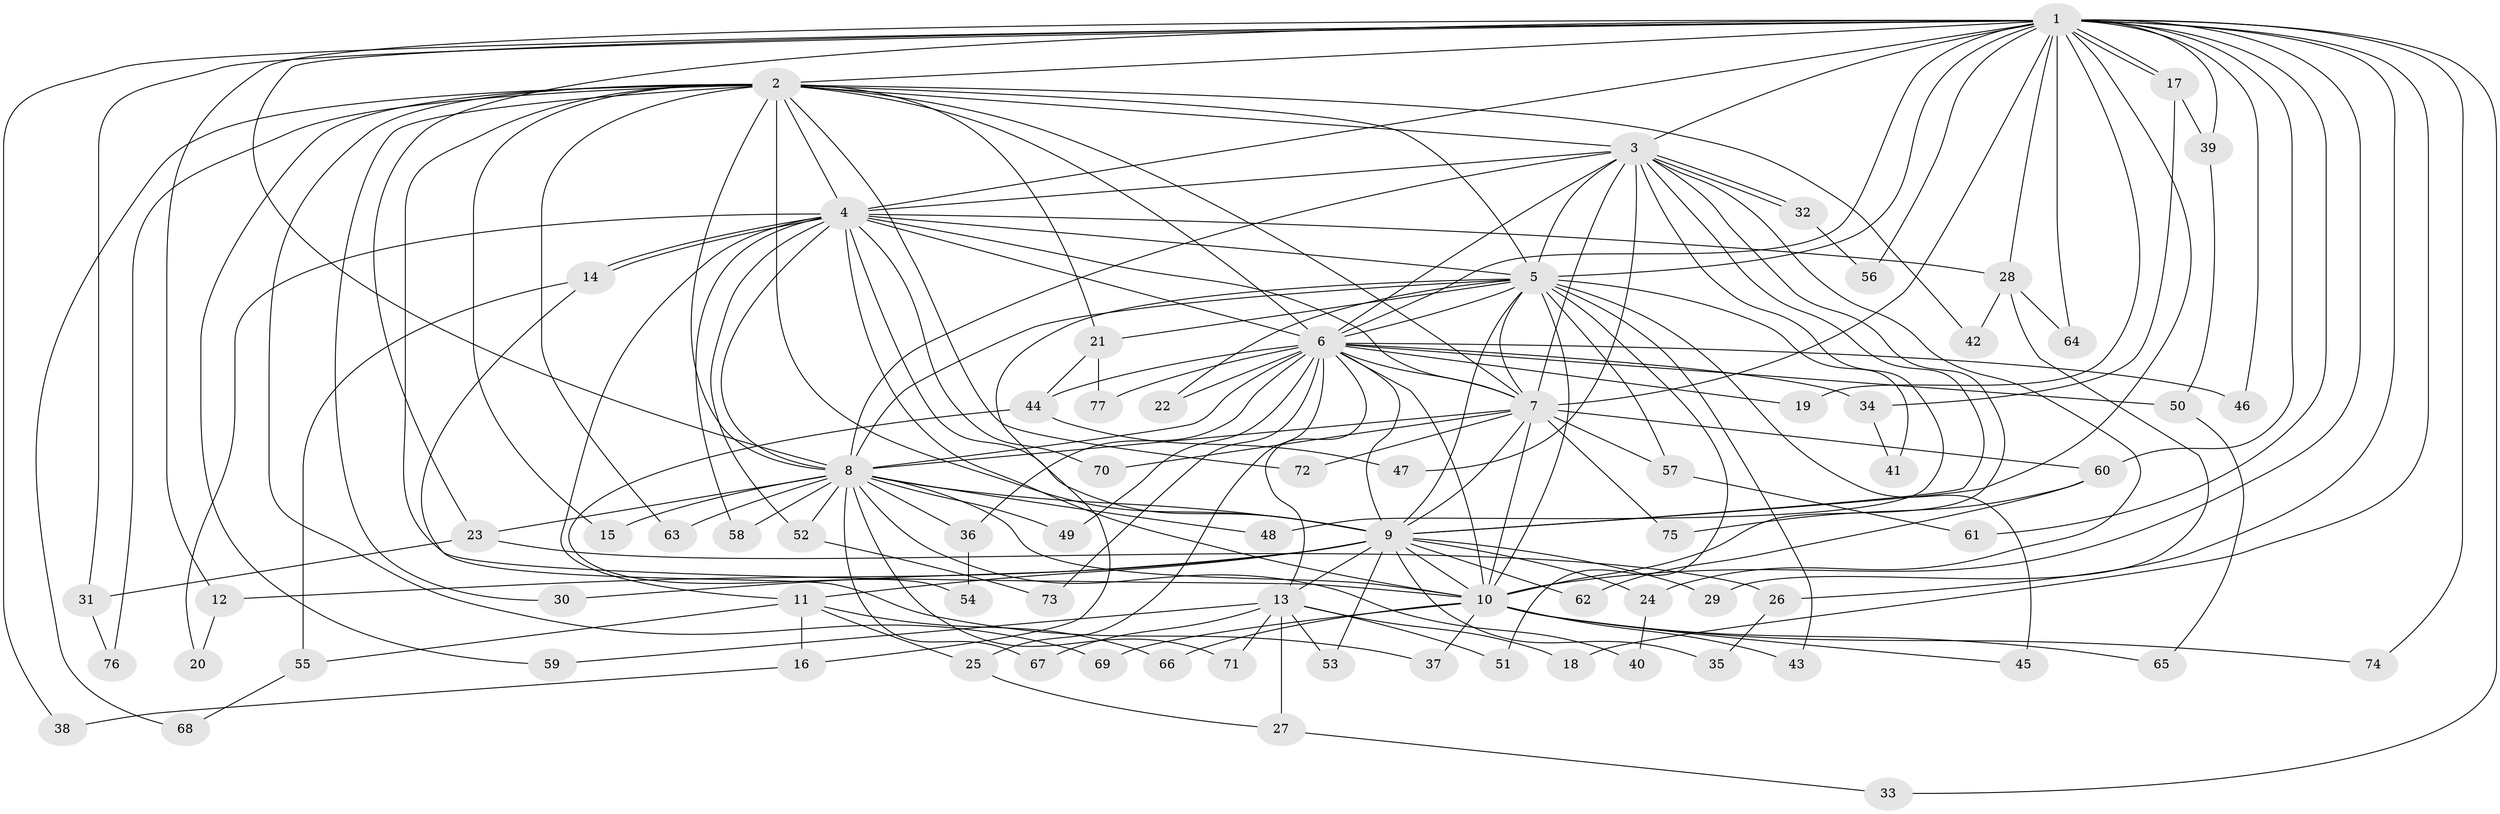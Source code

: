 // Generated by graph-tools (version 1.1) at 2025/11/02/27/25 16:11:01]
// undirected, 77 vertices, 179 edges
graph export_dot {
graph [start="1"]
  node [color=gray90,style=filled];
  1;
  2;
  3;
  4;
  5;
  6;
  7;
  8;
  9;
  10;
  11;
  12;
  13;
  14;
  15;
  16;
  17;
  18;
  19;
  20;
  21;
  22;
  23;
  24;
  25;
  26;
  27;
  28;
  29;
  30;
  31;
  32;
  33;
  34;
  35;
  36;
  37;
  38;
  39;
  40;
  41;
  42;
  43;
  44;
  45;
  46;
  47;
  48;
  49;
  50;
  51;
  52;
  53;
  54;
  55;
  56;
  57;
  58;
  59;
  60;
  61;
  62;
  63;
  64;
  65;
  66;
  67;
  68;
  69;
  70;
  71;
  72;
  73;
  74;
  75;
  76;
  77;
  1 -- 2;
  1 -- 3;
  1 -- 4;
  1 -- 5;
  1 -- 6;
  1 -- 7;
  1 -- 8;
  1 -- 9;
  1 -- 10;
  1 -- 12;
  1 -- 17;
  1 -- 17;
  1 -- 18;
  1 -- 19;
  1 -- 23;
  1 -- 26;
  1 -- 28;
  1 -- 31;
  1 -- 33;
  1 -- 38;
  1 -- 39;
  1 -- 46;
  1 -- 56;
  1 -- 60;
  1 -- 61;
  1 -- 64;
  1 -- 74;
  2 -- 3;
  2 -- 4;
  2 -- 5;
  2 -- 6;
  2 -- 7;
  2 -- 8;
  2 -- 9;
  2 -- 10;
  2 -- 15;
  2 -- 21;
  2 -- 30;
  2 -- 42;
  2 -- 59;
  2 -- 63;
  2 -- 68;
  2 -- 69;
  2 -- 72;
  2 -- 76;
  3 -- 4;
  3 -- 5;
  3 -- 6;
  3 -- 7;
  3 -- 8;
  3 -- 9;
  3 -- 10;
  3 -- 24;
  3 -- 32;
  3 -- 32;
  3 -- 47;
  3 -- 48;
  4 -- 5;
  4 -- 6;
  4 -- 7;
  4 -- 8;
  4 -- 9;
  4 -- 10;
  4 -- 11;
  4 -- 14;
  4 -- 14;
  4 -- 20;
  4 -- 28;
  4 -- 52;
  4 -- 58;
  4 -- 70;
  5 -- 6;
  5 -- 7;
  5 -- 8;
  5 -- 9;
  5 -- 10;
  5 -- 16;
  5 -- 21;
  5 -- 22;
  5 -- 41;
  5 -- 43;
  5 -- 45;
  5 -- 51;
  5 -- 57;
  6 -- 7;
  6 -- 8;
  6 -- 9;
  6 -- 10;
  6 -- 13;
  6 -- 19;
  6 -- 22;
  6 -- 25;
  6 -- 34;
  6 -- 36;
  6 -- 44;
  6 -- 46;
  6 -- 49;
  6 -- 50;
  6 -- 73;
  6 -- 77;
  7 -- 8;
  7 -- 9;
  7 -- 10;
  7 -- 57;
  7 -- 60;
  7 -- 70;
  7 -- 72;
  7 -- 75;
  8 -- 9;
  8 -- 10;
  8 -- 15;
  8 -- 23;
  8 -- 36;
  8 -- 40;
  8 -- 48;
  8 -- 49;
  8 -- 52;
  8 -- 58;
  8 -- 63;
  8 -- 67;
  8 -- 71;
  9 -- 10;
  9 -- 11;
  9 -- 12;
  9 -- 13;
  9 -- 24;
  9 -- 29;
  9 -- 30;
  9 -- 35;
  9 -- 53;
  9 -- 62;
  10 -- 37;
  10 -- 43;
  10 -- 45;
  10 -- 65;
  10 -- 66;
  10 -- 69;
  10 -- 74;
  11 -- 16;
  11 -- 25;
  11 -- 55;
  11 -- 66;
  12 -- 20;
  13 -- 18;
  13 -- 27;
  13 -- 51;
  13 -- 53;
  13 -- 59;
  13 -- 67;
  13 -- 71;
  14 -- 37;
  14 -- 55;
  16 -- 38;
  17 -- 34;
  17 -- 39;
  21 -- 44;
  21 -- 77;
  23 -- 26;
  23 -- 31;
  24 -- 40;
  25 -- 27;
  26 -- 35;
  27 -- 33;
  28 -- 29;
  28 -- 42;
  28 -- 64;
  31 -- 76;
  32 -- 56;
  34 -- 41;
  36 -- 54;
  39 -- 50;
  44 -- 47;
  44 -- 54;
  50 -- 65;
  52 -- 73;
  55 -- 68;
  57 -- 61;
  60 -- 62;
  60 -- 75;
}

